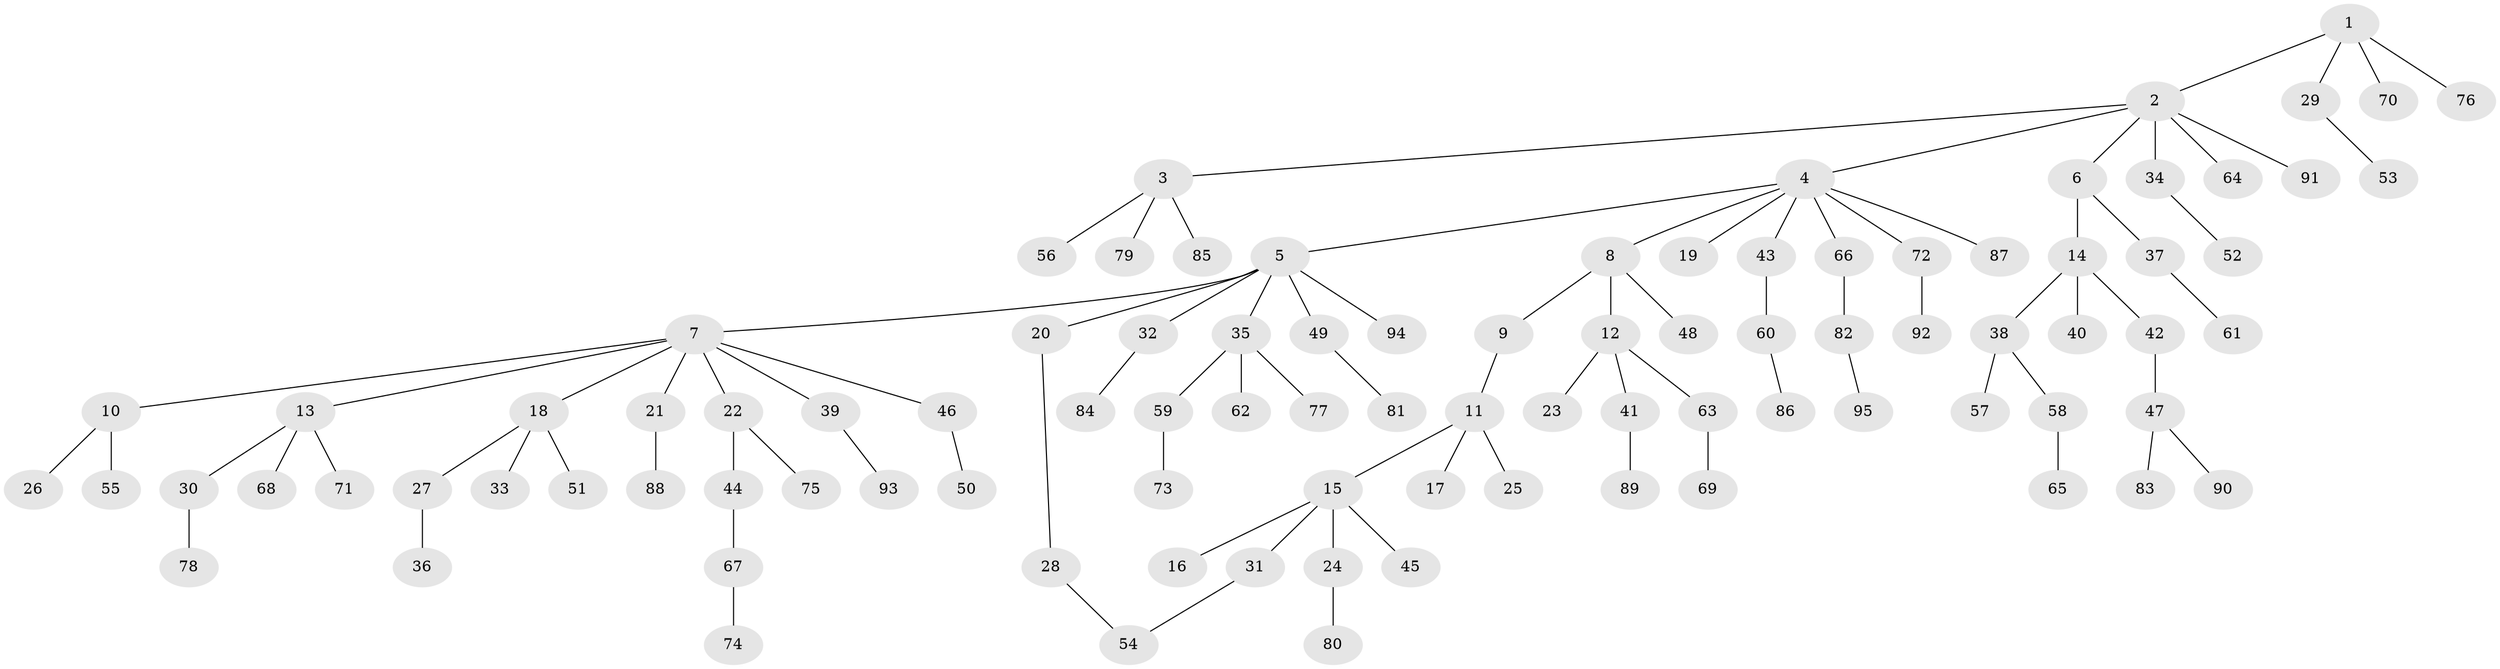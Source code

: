 // Generated by graph-tools (version 1.1) at 2025/34/03/09/25 02:34:15]
// undirected, 95 vertices, 95 edges
graph export_dot {
graph [start="1"]
  node [color=gray90,style=filled];
  1;
  2;
  3;
  4;
  5;
  6;
  7;
  8;
  9;
  10;
  11;
  12;
  13;
  14;
  15;
  16;
  17;
  18;
  19;
  20;
  21;
  22;
  23;
  24;
  25;
  26;
  27;
  28;
  29;
  30;
  31;
  32;
  33;
  34;
  35;
  36;
  37;
  38;
  39;
  40;
  41;
  42;
  43;
  44;
  45;
  46;
  47;
  48;
  49;
  50;
  51;
  52;
  53;
  54;
  55;
  56;
  57;
  58;
  59;
  60;
  61;
  62;
  63;
  64;
  65;
  66;
  67;
  68;
  69;
  70;
  71;
  72;
  73;
  74;
  75;
  76;
  77;
  78;
  79;
  80;
  81;
  82;
  83;
  84;
  85;
  86;
  87;
  88;
  89;
  90;
  91;
  92;
  93;
  94;
  95;
  1 -- 2;
  1 -- 29;
  1 -- 70;
  1 -- 76;
  2 -- 3;
  2 -- 4;
  2 -- 6;
  2 -- 34;
  2 -- 64;
  2 -- 91;
  3 -- 56;
  3 -- 79;
  3 -- 85;
  4 -- 5;
  4 -- 8;
  4 -- 19;
  4 -- 43;
  4 -- 66;
  4 -- 72;
  4 -- 87;
  5 -- 7;
  5 -- 20;
  5 -- 32;
  5 -- 35;
  5 -- 49;
  5 -- 94;
  6 -- 14;
  6 -- 37;
  7 -- 10;
  7 -- 13;
  7 -- 18;
  7 -- 21;
  7 -- 22;
  7 -- 39;
  7 -- 46;
  8 -- 9;
  8 -- 12;
  8 -- 48;
  9 -- 11;
  10 -- 26;
  10 -- 55;
  11 -- 15;
  11 -- 17;
  11 -- 25;
  12 -- 23;
  12 -- 41;
  12 -- 63;
  13 -- 30;
  13 -- 68;
  13 -- 71;
  14 -- 38;
  14 -- 40;
  14 -- 42;
  15 -- 16;
  15 -- 24;
  15 -- 31;
  15 -- 45;
  18 -- 27;
  18 -- 33;
  18 -- 51;
  20 -- 28;
  21 -- 88;
  22 -- 44;
  22 -- 75;
  24 -- 80;
  27 -- 36;
  28 -- 54;
  29 -- 53;
  30 -- 78;
  31 -- 54;
  32 -- 84;
  34 -- 52;
  35 -- 59;
  35 -- 62;
  35 -- 77;
  37 -- 61;
  38 -- 57;
  38 -- 58;
  39 -- 93;
  41 -- 89;
  42 -- 47;
  43 -- 60;
  44 -- 67;
  46 -- 50;
  47 -- 83;
  47 -- 90;
  49 -- 81;
  58 -- 65;
  59 -- 73;
  60 -- 86;
  63 -- 69;
  66 -- 82;
  67 -- 74;
  72 -- 92;
  82 -- 95;
}
